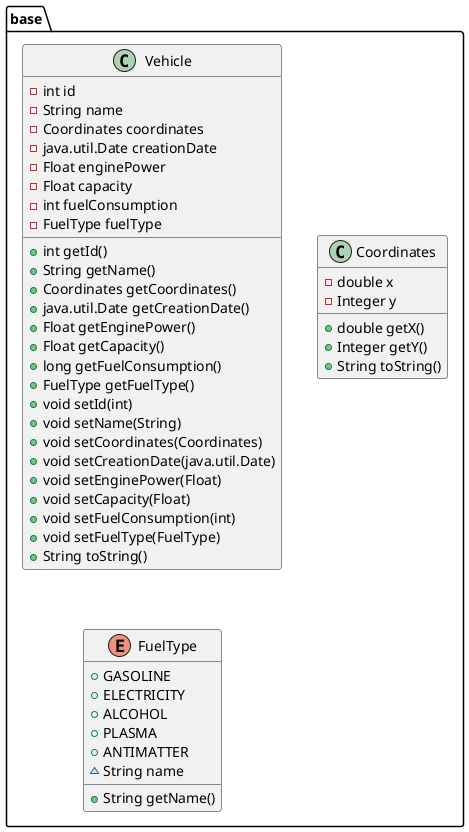 @startuml
class base.Vehicle {
- int id
- String name
- Coordinates coordinates
- java.util.Date creationDate
- Float enginePower
- Float capacity
- int fuelConsumption
- FuelType fuelType
+ int getId()
+ String getName()
+ Coordinates getCoordinates()
+ java.util.Date getCreationDate()
+ Float getEnginePower()
+ Float getCapacity()
+ long getFuelConsumption()
+ FuelType getFuelType()
+ void setId(int)
+ void setName(String)
+ void setCoordinates(Coordinates)
+ void setCreationDate(java.util.Date)
+ void setEnginePower(Float)
+ void setCapacity(Float)
+ void setFuelConsumption(int)
+ void setFuelType(FuelType)
+ String toString()
}
class base.Coordinates {
- double x
- Integer y
+ double getX()
+ Integer getY()
+ String toString()
}
enum base.FuelType {
+  GASOLINE
+  ELECTRICITY
+  ALCOHOL
+  PLASMA
+  ANTIMATTER
~ String name
+ String getName()
}
@enduml